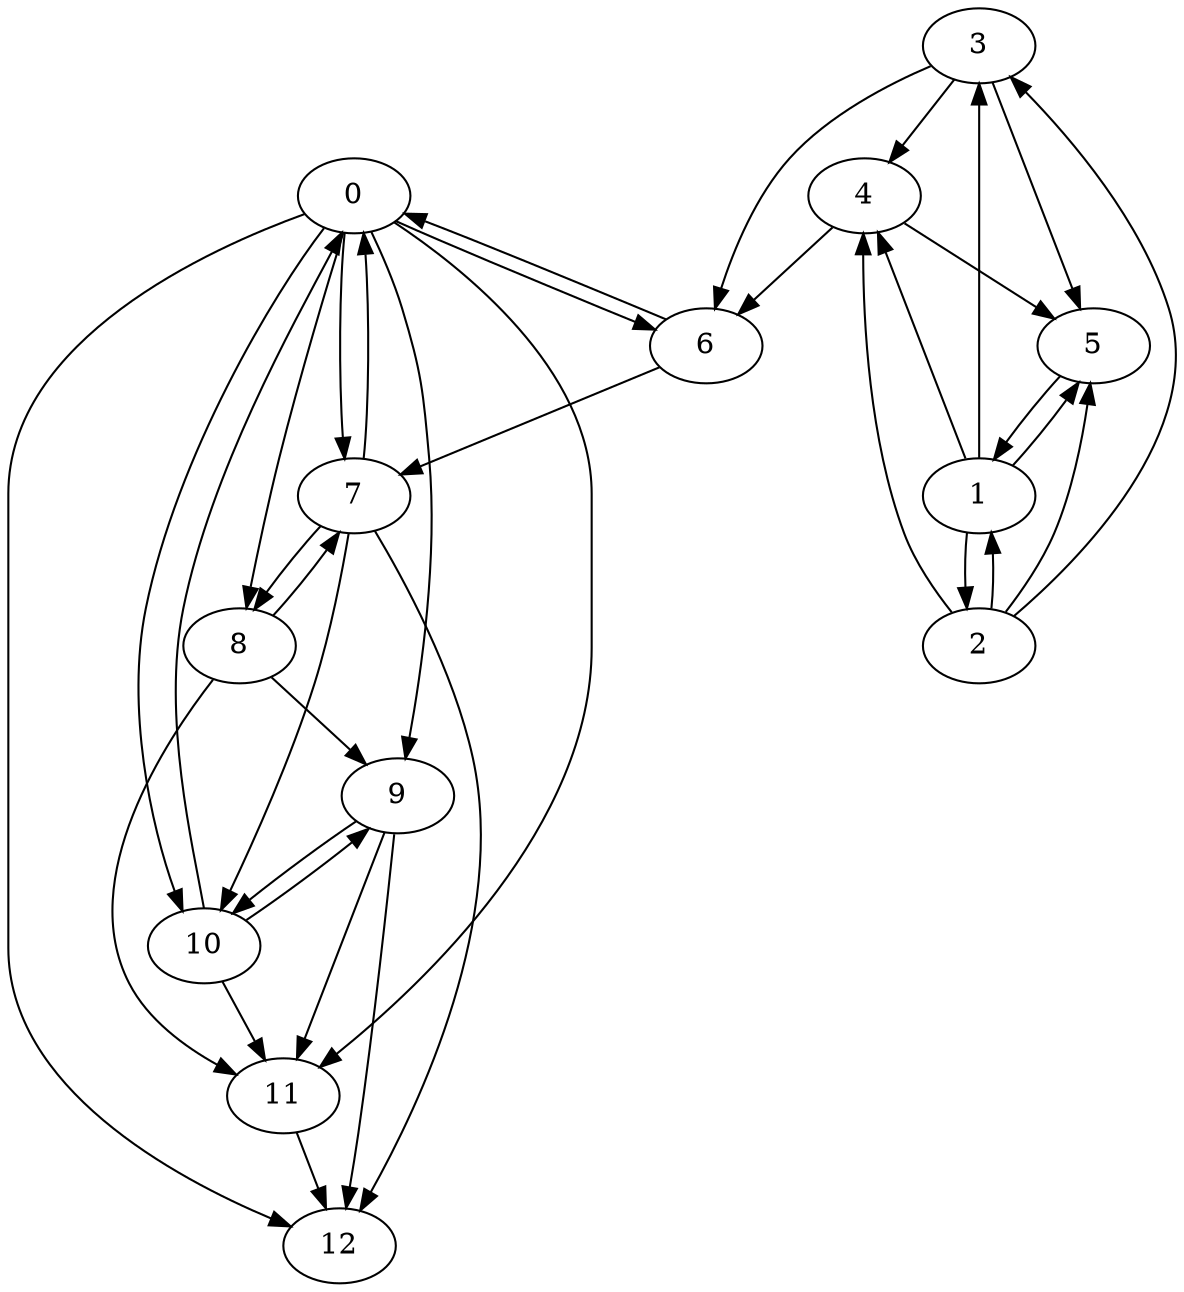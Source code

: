 digraph {
0 -> 6
0 -> 7
0 -> 8
0 -> 9
0 -> 10
0 -> 11
0 -> 12
1 -> 2
1 -> 3
1 -> 4
1 -> 5
2 -> 1
2 -> 3
2 -> 4
2 -> 5
3 -> 6
3 -> 4
3 -> 5
4 -> 5
4 -> 6
5 -> 1
6 -> 7
6 -> 0
7 -> 0
7 -> 8
7 -> 10
7 -> 12
8 -> 7
8 -> 9
8 -> 11
9 -> 10
9 -> 11
9 -> 12
10 -> 9
10 -> 11
10 -> 0
11 -> 12
}

